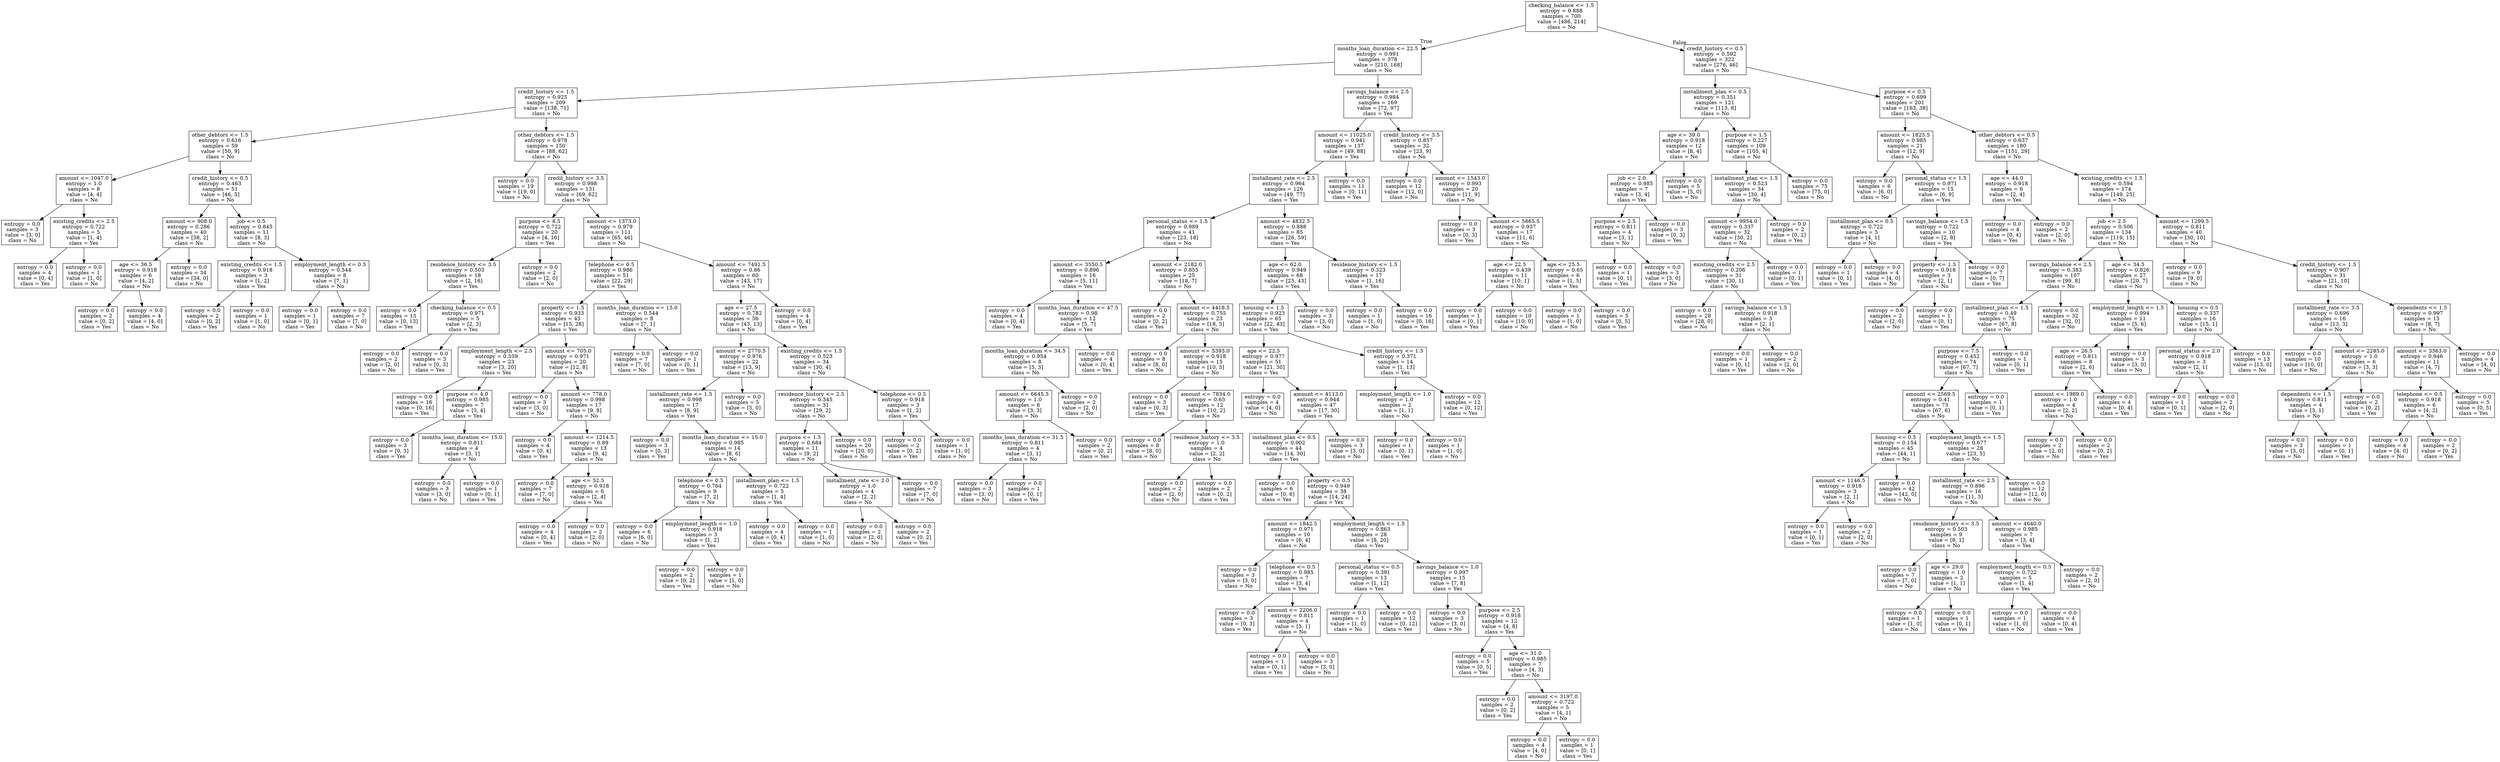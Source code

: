 digraph Tree {
node [shape=box] ;
0 [label="checking_balance <= 1.5\nentropy = 0.888\nsamples = 700\nvalue = [486, 214]\nclass = No"] ;
1 [label="months_loan_duration <= 22.5\nentropy = 0.991\nsamples = 378\nvalue = [210, 168]\nclass = No"] ;
0 -> 1 [labeldistance=2.5, labelangle=45, headlabel="True"] ;
2 [label="credit_history <= 1.5\nentropy = 0.925\nsamples = 209\nvalue = [138, 71]\nclass = No"] ;
1 -> 2 ;
3 [label="other_debtors <= 1.5\nentropy = 0.616\nsamples = 59\nvalue = [50, 9]\nclass = No"] ;
2 -> 3 ;
4 [label="amount <= 1047.0\nentropy = 1.0\nsamples = 8\nvalue = [4, 4]\nclass = No"] ;
3 -> 4 ;
5 [label="entropy = 0.0\nsamples = 3\nvalue = [3, 0]\nclass = No"] ;
4 -> 5 ;
6 [label="existing_credits <= 2.5\nentropy = 0.722\nsamples = 5\nvalue = [1, 4]\nclass = Yes"] ;
4 -> 6 ;
7 [label="entropy = 0.0\nsamples = 4\nvalue = [0, 4]\nclass = Yes"] ;
6 -> 7 ;
8 [label="entropy = 0.0\nsamples = 1\nvalue = [1, 0]\nclass = No"] ;
6 -> 8 ;
9 [label="credit_history <= 0.5\nentropy = 0.463\nsamples = 51\nvalue = [46, 5]\nclass = No"] ;
3 -> 9 ;
10 [label="amount <= 908.0\nentropy = 0.286\nsamples = 40\nvalue = [38, 2]\nclass = No"] ;
9 -> 10 ;
11 [label="age <= 36.5\nentropy = 0.918\nsamples = 6\nvalue = [4, 2]\nclass = No"] ;
10 -> 11 ;
12 [label="entropy = 0.0\nsamples = 2\nvalue = [0, 2]\nclass = Yes"] ;
11 -> 12 ;
13 [label="entropy = 0.0\nsamples = 4\nvalue = [4, 0]\nclass = No"] ;
11 -> 13 ;
14 [label="entropy = 0.0\nsamples = 34\nvalue = [34, 0]\nclass = No"] ;
10 -> 14 ;
15 [label="job <= 0.5\nentropy = 0.845\nsamples = 11\nvalue = [8, 3]\nclass = No"] ;
9 -> 15 ;
16 [label="existing_credits <= 1.5\nentropy = 0.918\nsamples = 3\nvalue = [1, 2]\nclass = Yes"] ;
15 -> 16 ;
17 [label="entropy = 0.0\nsamples = 2\nvalue = [0, 2]\nclass = Yes"] ;
16 -> 17 ;
18 [label="entropy = 0.0\nsamples = 1\nvalue = [1, 0]\nclass = No"] ;
16 -> 18 ;
19 [label="employment_length <= 0.5\nentropy = 0.544\nsamples = 8\nvalue = [7, 1]\nclass = No"] ;
15 -> 19 ;
20 [label="entropy = 0.0\nsamples = 1\nvalue = [0, 1]\nclass = Yes"] ;
19 -> 20 ;
21 [label="entropy = 0.0\nsamples = 7\nvalue = [7, 0]\nclass = No"] ;
19 -> 21 ;
22 [label="other_debtors <= 1.5\nentropy = 0.978\nsamples = 150\nvalue = [88, 62]\nclass = No"] ;
2 -> 22 ;
23 [label="entropy = 0.0\nsamples = 19\nvalue = [19, 0]\nclass = No"] ;
22 -> 23 ;
24 [label="credit_history <= 3.5\nentropy = 0.998\nsamples = 131\nvalue = [69, 62]\nclass = No"] ;
22 -> 24 ;
25 [label="purpose <= 8.5\nentropy = 0.722\nsamples = 20\nvalue = [4, 16]\nclass = Yes"] ;
24 -> 25 ;
26 [label="residence_history <= 3.5\nentropy = 0.503\nsamples = 18\nvalue = [2, 16]\nclass = Yes"] ;
25 -> 26 ;
27 [label="entropy = 0.0\nsamples = 13\nvalue = [0, 13]\nclass = Yes"] ;
26 -> 27 ;
28 [label="checking_balance <= 0.5\nentropy = 0.971\nsamples = 5\nvalue = [2, 3]\nclass = Yes"] ;
26 -> 28 ;
29 [label="entropy = 0.0\nsamples = 2\nvalue = [2, 0]\nclass = No"] ;
28 -> 29 ;
30 [label="entropy = 0.0\nsamples = 3\nvalue = [0, 3]\nclass = Yes"] ;
28 -> 30 ;
31 [label="entropy = 0.0\nsamples = 2\nvalue = [2, 0]\nclass = No"] ;
25 -> 31 ;
32 [label="amount <= 1373.0\nentropy = 0.979\nsamples = 111\nvalue = [65, 46]\nclass = No"] ;
24 -> 32 ;
33 [label="telephone <= 0.5\nentropy = 0.986\nsamples = 51\nvalue = [22, 29]\nclass = Yes"] ;
32 -> 33 ;
34 [label="property <= 1.5\nentropy = 0.933\nsamples = 43\nvalue = [15, 28]\nclass = Yes"] ;
33 -> 34 ;
35 [label="employment_length <= 2.5\nentropy = 0.559\nsamples = 23\nvalue = [3, 20]\nclass = Yes"] ;
34 -> 35 ;
36 [label="entropy = 0.0\nsamples = 16\nvalue = [0, 16]\nclass = Yes"] ;
35 -> 36 ;
37 [label="purpose <= 4.0\nentropy = 0.985\nsamples = 7\nvalue = [3, 4]\nclass = Yes"] ;
35 -> 37 ;
38 [label="entropy = 0.0\nsamples = 3\nvalue = [0, 3]\nclass = Yes"] ;
37 -> 38 ;
39 [label="months_loan_duration <= 15.0\nentropy = 0.811\nsamples = 4\nvalue = [3, 1]\nclass = No"] ;
37 -> 39 ;
40 [label="entropy = 0.0\nsamples = 3\nvalue = [3, 0]\nclass = No"] ;
39 -> 40 ;
41 [label="entropy = 0.0\nsamples = 1\nvalue = [0, 1]\nclass = Yes"] ;
39 -> 41 ;
42 [label="amount <= 705.0\nentropy = 0.971\nsamples = 20\nvalue = [12, 8]\nclass = No"] ;
34 -> 42 ;
43 [label="entropy = 0.0\nsamples = 3\nvalue = [3, 0]\nclass = No"] ;
42 -> 43 ;
44 [label="amount <= 778.0\nentropy = 0.998\nsamples = 17\nvalue = [9, 8]\nclass = No"] ;
42 -> 44 ;
45 [label="entropy = 0.0\nsamples = 4\nvalue = [0, 4]\nclass = Yes"] ;
44 -> 45 ;
46 [label="amount <= 1214.5\nentropy = 0.89\nsamples = 13\nvalue = [9, 4]\nclass = No"] ;
44 -> 46 ;
47 [label="entropy = 0.0\nsamples = 7\nvalue = [7, 0]\nclass = No"] ;
46 -> 47 ;
48 [label="age <= 52.5\nentropy = 0.918\nsamples = 6\nvalue = [2, 4]\nclass = Yes"] ;
46 -> 48 ;
49 [label="entropy = 0.0\nsamples = 4\nvalue = [0, 4]\nclass = Yes"] ;
48 -> 49 ;
50 [label="entropy = 0.0\nsamples = 2\nvalue = [2, 0]\nclass = No"] ;
48 -> 50 ;
51 [label="months_loan_duration <= 15.0\nentropy = 0.544\nsamples = 8\nvalue = [7, 1]\nclass = No"] ;
33 -> 51 ;
52 [label="entropy = 0.0\nsamples = 7\nvalue = [7, 0]\nclass = No"] ;
51 -> 52 ;
53 [label="entropy = 0.0\nsamples = 1\nvalue = [0, 1]\nclass = Yes"] ;
51 -> 53 ;
54 [label="amount <= 7491.5\nentropy = 0.86\nsamples = 60\nvalue = [43, 17]\nclass = No"] ;
32 -> 54 ;
55 [label="age <= 27.5\nentropy = 0.782\nsamples = 56\nvalue = [43, 13]\nclass = No"] ;
54 -> 55 ;
56 [label="amount <= 2770.5\nentropy = 0.976\nsamples = 22\nvalue = [13, 9]\nclass = No"] ;
55 -> 56 ;
57 [label="installment_rate <= 1.5\nentropy = 0.998\nsamples = 17\nvalue = [8, 9]\nclass = Yes"] ;
56 -> 57 ;
58 [label="entropy = 0.0\nsamples = 3\nvalue = [0, 3]\nclass = Yes"] ;
57 -> 58 ;
59 [label="months_loan_duration <= 15.0\nentropy = 0.985\nsamples = 14\nvalue = [8, 6]\nclass = No"] ;
57 -> 59 ;
60 [label="telephone <= 0.5\nentropy = 0.764\nsamples = 9\nvalue = [7, 2]\nclass = No"] ;
59 -> 60 ;
61 [label="entropy = 0.0\nsamples = 6\nvalue = [6, 0]\nclass = No"] ;
60 -> 61 ;
62 [label="employment_length <= 1.0\nentropy = 0.918\nsamples = 3\nvalue = [1, 2]\nclass = Yes"] ;
60 -> 62 ;
63 [label="entropy = 0.0\nsamples = 2\nvalue = [0, 2]\nclass = Yes"] ;
62 -> 63 ;
64 [label="entropy = 0.0\nsamples = 1\nvalue = [1, 0]\nclass = No"] ;
62 -> 64 ;
65 [label="installment_plan <= 1.5\nentropy = 0.722\nsamples = 5\nvalue = [1, 4]\nclass = Yes"] ;
59 -> 65 ;
66 [label="entropy = 0.0\nsamples = 4\nvalue = [0, 4]\nclass = Yes"] ;
65 -> 66 ;
67 [label="entropy = 0.0\nsamples = 1\nvalue = [1, 0]\nclass = No"] ;
65 -> 67 ;
68 [label="entropy = 0.0\nsamples = 5\nvalue = [5, 0]\nclass = No"] ;
56 -> 68 ;
69 [label="existing_credits <= 1.5\nentropy = 0.523\nsamples = 34\nvalue = [30, 4]\nclass = No"] ;
55 -> 69 ;
70 [label="residence_history <= 2.5\nentropy = 0.345\nsamples = 31\nvalue = [29, 2]\nclass = No"] ;
69 -> 70 ;
71 [label="purpose <= 1.5\nentropy = 0.684\nsamples = 11\nvalue = [9, 2]\nclass = No"] ;
70 -> 71 ;
72 [label="installment_rate <= 2.0\nentropy = 1.0\nsamples = 4\nvalue = [2, 2]\nclass = No"] ;
71 -> 72 ;
73 [label="entropy = 0.0\nsamples = 2\nvalue = [2, 0]\nclass = No"] ;
72 -> 73 ;
74 [label="entropy = 0.0\nsamples = 2\nvalue = [0, 2]\nclass = Yes"] ;
72 -> 74 ;
75 [label="entropy = 0.0\nsamples = 7\nvalue = [7, 0]\nclass = No"] ;
71 -> 75 ;
76 [label="entropy = 0.0\nsamples = 20\nvalue = [20, 0]\nclass = No"] ;
70 -> 76 ;
77 [label="telephone <= 0.5\nentropy = 0.918\nsamples = 3\nvalue = [1, 2]\nclass = Yes"] ;
69 -> 77 ;
78 [label="entropy = 0.0\nsamples = 2\nvalue = [0, 2]\nclass = Yes"] ;
77 -> 78 ;
79 [label="entropy = 0.0\nsamples = 1\nvalue = [1, 0]\nclass = No"] ;
77 -> 79 ;
80 [label="entropy = 0.0\nsamples = 4\nvalue = [0, 4]\nclass = Yes"] ;
54 -> 80 ;
81 [label="savings_balance <= 2.5\nentropy = 0.984\nsamples = 169\nvalue = [72, 97]\nclass = Yes"] ;
1 -> 81 ;
82 [label="amount <= 11025.0\nentropy = 0.941\nsamples = 137\nvalue = [49, 88]\nclass = Yes"] ;
81 -> 82 ;
83 [label="installment_rate <= 2.5\nentropy = 0.964\nsamples = 126\nvalue = [49, 77]\nclass = Yes"] ;
82 -> 83 ;
84 [label="personal_status <= 1.5\nentropy = 0.989\nsamples = 41\nvalue = [23, 18]\nclass = No"] ;
83 -> 84 ;
85 [label="amount <= 3550.5\nentropy = 0.896\nsamples = 16\nvalue = [5, 11]\nclass = Yes"] ;
84 -> 85 ;
86 [label="entropy = 0.0\nsamples = 4\nvalue = [0, 4]\nclass = Yes"] ;
85 -> 86 ;
87 [label="months_loan_duration <= 47.5\nentropy = 0.98\nsamples = 12\nvalue = [5, 7]\nclass = Yes"] ;
85 -> 87 ;
88 [label="months_loan_duration <= 34.5\nentropy = 0.954\nsamples = 8\nvalue = [5, 3]\nclass = No"] ;
87 -> 88 ;
89 [label="amount <= 6645.5\nentropy = 1.0\nsamples = 6\nvalue = [3, 3]\nclass = No"] ;
88 -> 89 ;
90 [label="months_loan_duration <= 31.5\nentropy = 0.811\nsamples = 4\nvalue = [3, 1]\nclass = No"] ;
89 -> 90 ;
91 [label="entropy = 0.0\nsamples = 3\nvalue = [3, 0]\nclass = No"] ;
90 -> 91 ;
92 [label="entropy = 0.0\nsamples = 1\nvalue = [0, 1]\nclass = Yes"] ;
90 -> 92 ;
93 [label="entropy = 0.0\nsamples = 2\nvalue = [0, 2]\nclass = Yes"] ;
89 -> 93 ;
94 [label="entropy = 0.0\nsamples = 2\nvalue = [2, 0]\nclass = No"] ;
88 -> 94 ;
95 [label="entropy = 0.0\nsamples = 4\nvalue = [0, 4]\nclass = Yes"] ;
87 -> 95 ;
96 [label="amount <= 2182.0\nentropy = 0.855\nsamples = 25\nvalue = [18, 7]\nclass = No"] ;
84 -> 96 ;
97 [label="entropy = 0.0\nsamples = 2\nvalue = [0, 2]\nclass = Yes"] ;
96 -> 97 ;
98 [label="amount <= 4418.5\nentropy = 0.755\nsamples = 23\nvalue = [18, 5]\nclass = No"] ;
96 -> 98 ;
99 [label="entropy = 0.0\nsamples = 8\nvalue = [8, 0]\nclass = No"] ;
98 -> 99 ;
100 [label="amount <= 5393.0\nentropy = 0.918\nsamples = 15\nvalue = [10, 5]\nclass = No"] ;
98 -> 100 ;
101 [label="entropy = 0.0\nsamples = 3\nvalue = [0, 3]\nclass = Yes"] ;
100 -> 101 ;
102 [label="amount <= 7834.0\nentropy = 0.65\nsamples = 12\nvalue = [10, 2]\nclass = No"] ;
100 -> 102 ;
103 [label="entropy = 0.0\nsamples = 8\nvalue = [8, 0]\nclass = No"] ;
102 -> 103 ;
104 [label="residence_history <= 3.5\nentropy = 1.0\nsamples = 4\nvalue = [2, 2]\nclass = No"] ;
102 -> 104 ;
105 [label="entropy = 0.0\nsamples = 2\nvalue = [2, 0]\nclass = No"] ;
104 -> 105 ;
106 [label="entropy = 0.0\nsamples = 2\nvalue = [0, 2]\nclass = Yes"] ;
104 -> 106 ;
107 [label="amount <= 4832.5\nentropy = 0.888\nsamples = 85\nvalue = [26, 59]\nclass = Yes"] ;
83 -> 107 ;
108 [label="age <= 62.0\nentropy = 0.949\nsamples = 68\nvalue = [25, 43]\nclass = Yes"] ;
107 -> 108 ;
109 [label="housing <= 1.5\nentropy = 0.923\nsamples = 65\nvalue = [22, 43]\nclass = Yes"] ;
108 -> 109 ;
110 [label="age <= 22.5\nentropy = 0.977\nsamples = 51\nvalue = [21, 30]\nclass = Yes"] ;
109 -> 110 ;
111 [label="entropy = 0.0\nsamples = 4\nvalue = [4, 0]\nclass = No"] ;
110 -> 111 ;
112 [label="amount <= 4113.0\nentropy = 0.944\nsamples = 47\nvalue = [17, 30]\nclass = Yes"] ;
110 -> 112 ;
113 [label="installment_plan <= 0.5\nentropy = 0.902\nsamples = 44\nvalue = [14, 30]\nclass = Yes"] ;
112 -> 113 ;
114 [label="entropy = 0.0\nsamples = 6\nvalue = [0, 6]\nclass = Yes"] ;
113 -> 114 ;
115 [label="property <= 0.5\nentropy = 0.949\nsamples = 38\nvalue = [14, 24]\nclass = Yes"] ;
113 -> 115 ;
116 [label="amount <= 1842.5\nentropy = 0.971\nsamples = 10\nvalue = [6, 4]\nclass = No"] ;
115 -> 116 ;
117 [label="entropy = 0.0\nsamples = 3\nvalue = [3, 0]\nclass = No"] ;
116 -> 117 ;
118 [label="telephone <= 0.5\nentropy = 0.985\nsamples = 7\nvalue = [3, 4]\nclass = Yes"] ;
116 -> 118 ;
119 [label="entropy = 0.0\nsamples = 3\nvalue = [0, 3]\nclass = Yes"] ;
118 -> 119 ;
120 [label="amount <= 2206.0\nentropy = 0.811\nsamples = 4\nvalue = [3, 1]\nclass = No"] ;
118 -> 120 ;
121 [label="entropy = 0.0\nsamples = 1\nvalue = [0, 1]\nclass = Yes"] ;
120 -> 121 ;
122 [label="entropy = 0.0\nsamples = 3\nvalue = [3, 0]\nclass = No"] ;
120 -> 122 ;
123 [label="employment_length <= 1.5\nentropy = 0.863\nsamples = 28\nvalue = [8, 20]\nclass = Yes"] ;
115 -> 123 ;
124 [label="personal_status <= 0.5\nentropy = 0.391\nsamples = 13\nvalue = [1, 12]\nclass = Yes"] ;
123 -> 124 ;
125 [label="entropy = 0.0\nsamples = 1\nvalue = [1, 0]\nclass = No"] ;
124 -> 125 ;
126 [label="entropy = 0.0\nsamples = 12\nvalue = [0, 12]\nclass = Yes"] ;
124 -> 126 ;
127 [label="savings_balance <= 1.0\nentropy = 0.997\nsamples = 15\nvalue = [7, 8]\nclass = Yes"] ;
123 -> 127 ;
128 [label="entropy = 0.0\nsamples = 3\nvalue = [3, 0]\nclass = No"] ;
127 -> 128 ;
129 [label="purpose <= 2.5\nentropy = 0.918\nsamples = 12\nvalue = [4, 8]\nclass = Yes"] ;
127 -> 129 ;
130 [label="entropy = 0.0\nsamples = 5\nvalue = [0, 5]\nclass = Yes"] ;
129 -> 130 ;
131 [label="age <= 31.0\nentropy = 0.985\nsamples = 7\nvalue = [4, 3]\nclass = No"] ;
129 -> 131 ;
132 [label="entropy = 0.0\nsamples = 2\nvalue = [0, 2]\nclass = Yes"] ;
131 -> 132 ;
133 [label="amount <= 3197.0\nentropy = 0.722\nsamples = 5\nvalue = [4, 1]\nclass = No"] ;
131 -> 133 ;
134 [label="entropy = 0.0\nsamples = 4\nvalue = [4, 0]\nclass = No"] ;
133 -> 134 ;
135 [label="entropy = 0.0\nsamples = 1\nvalue = [0, 1]\nclass = Yes"] ;
133 -> 135 ;
136 [label="entropy = 0.0\nsamples = 3\nvalue = [3, 0]\nclass = No"] ;
112 -> 136 ;
137 [label="credit_history <= 1.5\nentropy = 0.371\nsamples = 14\nvalue = [1, 13]\nclass = Yes"] ;
109 -> 137 ;
138 [label="employment_length <= 1.0\nentropy = 1.0\nsamples = 2\nvalue = [1, 1]\nclass = No"] ;
137 -> 138 ;
139 [label="entropy = 0.0\nsamples = 1\nvalue = [0, 1]\nclass = Yes"] ;
138 -> 139 ;
140 [label="entropy = 0.0\nsamples = 1\nvalue = [1, 0]\nclass = No"] ;
138 -> 140 ;
141 [label="entropy = 0.0\nsamples = 12\nvalue = [0, 12]\nclass = Yes"] ;
137 -> 141 ;
142 [label="entropy = 0.0\nsamples = 3\nvalue = [3, 0]\nclass = No"] ;
108 -> 142 ;
143 [label="residence_history <= 1.5\nentropy = 0.323\nsamples = 17\nvalue = [1, 16]\nclass = Yes"] ;
107 -> 143 ;
144 [label="entropy = 0.0\nsamples = 1\nvalue = [1, 0]\nclass = No"] ;
143 -> 144 ;
145 [label="entropy = 0.0\nsamples = 16\nvalue = [0, 16]\nclass = Yes"] ;
143 -> 145 ;
146 [label="entropy = 0.0\nsamples = 11\nvalue = [0, 11]\nclass = Yes"] ;
82 -> 146 ;
147 [label="credit_history <= 3.5\nentropy = 0.857\nsamples = 32\nvalue = [23, 9]\nclass = No"] ;
81 -> 147 ;
148 [label="entropy = 0.0\nsamples = 12\nvalue = [12, 0]\nclass = No"] ;
147 -> 148 ;
149 [label="amount <= 1543.0\nentropy = 0.993\nsamples = 20\nvalue = [11, 9]\nclass = No"] ;
147 -> 149 ;
150 [label="entropy = 0.0\nsamples = 3\nvalue = [0, 3]\nclass = Yes"] ;
149 -> 150 ;
151 [label="amount <= 5865.5\nentropy = 0.937\nsamples = 17\nvalue = [11, 6]\nclass = No"] ;
149 -> 151 ;
152 [label="age <= 22.5\nentropy = 0.439\nsamples = 11\nvalue = [10, 1]\nclass = No"] ;
151 -> 152 ;
153 [label="entropy = 0.0\nsamples = 1\nvalue = [0, 1]\nclass = Yes"] ;
152 -> 153 ;
154 [label="entropy = 0.0\nsamples = 10\nvalue = [10, 0]\nclass = No"] ;
152 -> 154 ;
155 [label="age <= 25.5\nentropy = 0.65\nsamples = 6\nvalue = [1, 5]\nclass = Yes"] ;
151 -> 155 ;
156 [label="entropy = 0.0\nsamples = 1\nvalue = [1, 0]\nclass = No"] ;
155 -> 156 ;
157 [label="entropy = 0.0\nsamples = 5\nvalue = [0, 5]\nclass = Yes"] ;
155 -> 157 ;
158 [label="credit_history <= 0.5\nentropy = 0.592\nsamples = 322\nvalue = [276, 46]\nclass = No"] ;
0 -> 158 [labeldistance=2.5, labelangle=-45, headlabel="False"] ;
159 [label="installment_plan <= 0.5\nentropy = 0.351\nsamples = 121\nvalue = [113, 8]\nclass = No"] ;
158 -> 159 ;
160 [label="age <= 39.0\nentropy = 0.918\nsamples = 12\nvalue = [8, 4]\nclass = No"] ;
159 -> 160 ;
161 [label="job <= 2.0\nentropy = 0.985\nsamples = 7\nvalue = [3, 4]\nclass = Yes"] ;
160 -> 161 ;
162 [label="purpose <= 2.5\nentropy = 0.811\nsamples = 4\nvalue = [3, 1]\nclass = No"] ;
161 -> 162 ;
163 [label="entropy = 0.0\nsamples = 1\nvalue = [0, 1]\nclass = Yes"] ;
162 -> 163 ;
164 [label="entropy = 0.0\nsamples = 3\nvalue = [3, 0]\nclass = No"] ;
162 -> 164 ;
165 [label="entropy = 0.0\nsamples = 3\nvalue = [0, 3]\nclass = Yes"] ;
161 -> 165 ;
166 [label="entropy = 0.0\nsamples = 5\nvalue = [5, 0]\nclass = No"] ;
160 -> 166 ;
167 [label="purpose <= 1.5\nentropy = 0.227\nsamples = 109\nvalue = [105, 4]\nclass = No"] ;
159 -> 167 ;
168 [label="installment_plan <= 1.5\nentropy = 0.523\nsamples = 34\nvalue = [30, 4]\nclass = No"] ;
167 -> 168 ;
169 [label="amount <= 9954.0\nentropy = 0.337\nsamples = 32\nvalue = [30, 2]\nclass = No"] ;
168 -> 169 ;
170 [label="existing_credits <= 2.5\nentropy = 0.206\nsamples = 31\nvalue = [30, 1]\nclass = No"] ;
169 -> 170 ;
171 [label="entropy = 0.0\nsamples = 28\nvalue = [28, 0]\nclass = No"] ;
170 -> 171 ;
172 [label="savings_balance <= 1.5\nentropy = 0.918\nsamples = 3\nvalue = [2, 1]\nclass = No"] ;
170 -> 172 ;
173 [label="entropy = 0.0\nsamples = 1\nvalue = [0, 1]\nclass = Yes"] ;
172 -> 173 ;
174 [label="entropy = 0.0\nsamples = 2\nvalue = [2, 0]\nclass = No"] ;
172 -> 174 ;
175 [label="entropy = 0.0\nsamples = 1\nvalue = [0, 1]\nclass = Yes"] ;
169 -> 175 ;
176 [label="entropy = 0.0\nsamples = 2\nvalue = [0, 2]\nclass = Yes"] ;
168 -> 176 ;
177 [label="entropy = 0.0\nsamples = 75\nvalue = [75, 0]\nclass = No"] ;
167 -> 177 ;
178 [label="purpose <= 0.5\nentropy = 0.699\nsamples = 201\nvalue = [163, 38]\nclass = No"] ;
158 -> 178 ;
179 [label="amount <= 1825.5\nentropy = 0.985\nsamples = 21\nvalue = [12, 9]\nclass = No"] ;
178 -> 179 ;
180 [label="entropy = 0.0\nsamples = 6\nvalue = [6, 0]\nclass = No"] ;
179 -> 180 ;
181 [label="personal_status <= 1.5\nentropy = 0.971\nsamples = 15\nvalue = [6, 9]\nclass = Yes"] ;
179 -> 181 ;
182 [label="installment_plan <= 0.5\nentropy = 0.722\nsamples = 5\nvalue = [4, 1]\nclass = No"] ;
181 -> 182 ;
183 [label="entropy = 0.0\nsamples = 1\nvalue = [0, 1]\nclass = Yes"] ;
182 -> 183 ;
184 [label="entropy = 0.0\nsamples = 4\nvalue = [4, 0]\nclass = No"] ;
182 -> 184 ;
185 [label="savings_balance <= 1.5\nentropy = 0.722\nsamples = 10\nvalue = [2, 8]\nclass = Yes"] ;
181 -> 185 ;
186 [label="property <= 1.5\nentropy = 0.918\nsamples = 3\nvalue = [2, 1]\nclass = No"] ;
185 -> 186 ;
187 [label="entropy = 0.0\nsamples = 2\nvalue = [2, 0]\nclass = No"] ;
186 -> 187 ;
188 [label="entropy = 0.0\nsamples = 1\nvalue = [0, 1]\nclass = Yes"] ;
186 -> 188 ;
189 [label="entropy = 0.0\nsamples = 7\nvalue = [0, 7]\nclass = Yes"] ;
185 -> 189 ;
190 [label="other_debtors <= 0.5\nentropy = 0.637\nsamples = 180\nvalue = [151, 29]\nclass = No"] ;
178 -> 190 ;
191 [label="age <= 44.0\nentropy = 0.918\nsamples = 6\nvalue = [2, 4]\nclass = Yes"] ;
190 -> 191 ;
192 [label="entropy = 0.0\nsamples = 4\nvalue = [0, 4]\nclass = Yes"] ;
191 -> 192 ;
193 [label="entropy = 0.0\nsamples = 2\nvalue = [2, 0]\nclass = No"] ;
191 -> 193 ;
194 [label="existing_credits <= 1.5\nentropy = 0.594\nsamples = 174\nvalue = [149, 25]\nclass = No"] ;
190 -> 194 ;
195 [label="job <= 2.5\nentropy = 0.506\nsamples = 134\nvalue = [119, 15]\nclass = No"] ;
194 -> 195 ;
196 [label="savings_balance <= 2.5\nentropy = 0.383\nsamples = 107\nvalue = [99, 8]\nclass = No"] ;
195 -> 196 ;
197 [label="installment_plan <= 1.5\nentropy = 0.49\nsamples = 75\nvalue = [67, 8]\nclass = No"] ;
196 -> 197 ;
198 [label="purpose <= 7.5\nentropy = 0.452\nsamples = 74\nvalue = [67, 7]\nclass = No"] ;
197 -> 198 ;
199 [label="amount <= 2569.5\nentropy = 0.41\nsamples = 73\nvalue = [67, 6]\nclass = No"] ;
198 -> 199 ;
200 [label="housing <= 0.5\nentropy = 0.154\nsamples = 45\nvalue = [44, 1]\nclass = No"] ;
199 -> 200 ;
201 [label="amount <= 1146.5\nentropy = 0.918\nsamples = 3\nvalue = [2, 1]\nclass = No"] ;
200 -> 201 ;
202 [label="entropy = 0.0\nsamples = 1\nvalue = [0, 1]\nclass = Yes"] ;
201 -> 202 ;
203 [label="entropy = 0.0\nsamples = 2\nvalue = [2, 0]\nclass = No"] ;
201 -> 203 ;
204 [label="entropy = 0.0\nsamples = 42\nvalue = [42, 0]\nclass = No"] ;
200 -> 204 ;
205 [label="employment_length <= 1.5\nentropy = 0.677\nsamples = 28\nvalue = [23, 5]\nclass = No"] ;
199 -> 205 ;
206 [label="installment_rate <= 2.5\nentropy = 0.896\nsamples = 16\nvalue = [11, 5]\nclass = No"] ;
205 -> 206 ;
207 [label="residence_history <= 3.5\nentropy = 0.503\nsamples = 9\nvalue = [8, 1]\nclass = No"] ;
206 -> 207 ;
208 [label="entropy = 0.0\nsamples = 7\nvalue = [7, 0]\nclass = No"] ;
207 -> 208 ;
209 [label="age <= 29.0\nentropy = 1.0\nsamples = 2\nvalue = [1, 1]\nclass = No"] ;
207 -> 209 ;
210 [label="entropy = 0.0\nsamples = 1\nvalue = [1, 0]\nclass = No"] ;
209 -> 210 ;
211 [label="entropy = 0.0\nsamples = 1\nvalue = [0, 1]\nclass = Yes"] ;
209 -> 211 ;
212 [label="amount <= 4640.0\nentropy = 0.985\nsamples = 7\nvalue = [3, 4]\nclass = Yes"] ;
206 -> 212 ;
213 [label="employment_length <= 0.5\nentropy = 0.722\nsamples = 5\nvalue = [1, 4]\nclass = Yes"] ;
212 -> 213 ;
214 [label="entropy = 0.0\nsamples = 1\nvalue = [1, 0]\nclass = No"] ;
213 -> 214 ;
215 [label="entropy = 0.0\nsamples = 4\nvalue = [0, 4]\nclass = Yes"] ;
213 -> 215 ;
216 [label="entropy = 0.0\nsamples = 2\nvalue = [2, 0]\nclass = No"] ;
212 -> 216 ;
217 [label="entropy = 0.0\nsamples = 12\nvalue = [12, 0]\nclass = No"] ;
205 -> 217 ;
218 [label="entropy = 0.0\nsamples = 1\nvalue = [0, 1]\nclass = Yes"] ;
198 -> 218 ;
219 [label="entropy = 0.0\nsamples = 1\nvalue = [0, 1]\nclass = Yes"] ;
197 -> 219 ;
220 [label="entropy = 0.0\nsamples = 32\nvalue = [32, 0]\nclass = No"] ;
196 -> 220 ;
221 [label="age <= 34.5\nentropy = 0.826\nsamples = 27\nvalue = [20, 7]\nclass = No"] ;
195 -> 221 ;
222 [label="employment_length <= 1.5\nentropy = 0.994\nsamples = 11\nvalue = [5, 6]\nclass = Yes"] ;
221 -> 222 ;
223 [label="age <= 26.5\nentropy = 0.811\nsamples = 8\nvalue = [2, 6]\nclass = Yes"] ;
222 -> 223 ;
224 [label="amount <= 1989.0\nentropy = 1.0\nsamples = 4\nvalue = [2, 2]\nclass = No"] ;
223 -> 224 ;
225 [label="entropy = 0.0\nsamples = 2\nvalue = [2, 0]\nclass = No"] ;
224 -> 225 ;
226 [label="entropy = 0.0\nsamples = 2\nvalue = [0, 2]\nclass = Yes"] ;
224 -> 226 ;
227 [label="entropy = 0.0\nsamples = 4\nvalue = [0, 4]\nclass = Yes"] ;
223 -> 227 ;
228 [label="entropy = 0.0\nsamples = 3\nvalue = [3, 0]\nclass = No"] ;
222 -> 228 ;
229 [label="housing <= 0.5\nentropy = 0.337\nsamples = 16\nvalue = [15, 1]\nclass = No"] ;
221 -> 229 ;
230 [label="personal_status <= 2.0\nentropy = 0.918\nsamples = 3\nvalue = [2, 1]\nclass = No"] ;
229 -> 230 ;
231 [label="entropy = 0.0\nsamples = 1\nvalue = [0, 1]\nclass = Yes"] ;
230 -> 231 ;
232 [label="entropy = 0.0\nsamples = 2\nvalue = [2, 0]\nclass = No"] ;
230 -> 232 ;
233 [label="entropy = 0.0\nsamples = 13\nvalue = [13, 0]\nclass = No"] ;
229 -> 233 ;
234 [label="amount <= 1299.5\nentropy = 0.811\nsamples = 40\nvalue = [30, 10]\nclass = No"] ;
194 -> 234 ;
235 [label="entropy = 0.0\nsamples = 9\nvalue = [9, 0]\nclass = No"] ;
234 -> 235 ;
236 [label="credit_history <= 1.5\nentropy = 0.907\nsamples = 31\nvalue = [21, 10]\nclass = No"] ;
234 -> 236 ;
237 [label="installment_rate <= 3.5\nentropy = 0.696\nsamples = 16\nvalue = [13, 3]\nclass = No"] ;
236 -> 237 ;
238 [label="entropy = 0.0\nsamples = 10\nvalue = [10, 0]\nclass = No"] ;
237 -> 238 ;
239 [label="amount <= 2285.0\nentropy = 1.0\nsamples = 6\nvalue = [3, 3]\nclass = No"] ;
237 -> 239 ;
240 [label="dependents <= 1.5\nentropy = 0.811\nsamples = 4\nvalue = [3, 1]\nclass = No"] ;
239 -> 240 ;
241 [label="entropy = 0.0\nsamples = 3\nvalue = [3, 0]\nclass = No"] ;
240 -> 241 ;
242 [label="entropy = 0.0\nsamples = 1\nvalue = [0, 1]\nclass = Yes"] ;
240 -> 242 ;
243 [label="entropy = 0.0\nsamples = 2\nvalue = [0, 2]\nclass = Yes"] ;
239 -> 243 ;
244 [label="dependents <= 1.5\nentropy = 0.997\nsamples = 15\nvalue = [8, 7]\nclass = No"] ;
236 -> 244 ;
245 [label="amount <= 3363.0\nentropy = 0.946\nsamples = 11\nvalue = [4, 7]\nclass = Yes"] ;
244 -> 245 ;
246 [label="telephone <= 0.5\nentropy = 0.918\nsamples = 6\nvalue = [4, 2]\nclass = No"] ;
245 -> 246 ;
247 [label="entropy = 0.0\nsamples = 4\nvalue = [4, 0]\nclass = No"] ;
246 -> 247 ;
248 [label="entropy = 0.0\nsamples = 2\nvalue = [0, 2]\nclass = Yes"] ;
246 -> 248 ;
249 [label="entropy = 0.0\nsamples = 5\nvalue = [0, 5]\nclass = Yes"] ;
245 -> 249 ;
250 [label="entropy = 0.0\nsamples = 4\nvalue = [4, 0]\nclass = No"] ;
244 -> 250 ;
}